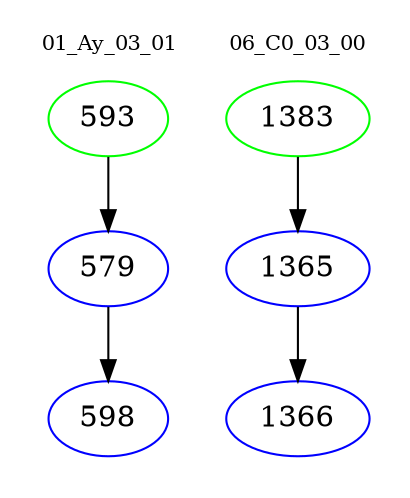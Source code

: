 digraph{
subgraph cluster_0 {
color = white
label = "01_Ay_03_01";
fontsize=10;
T0_593 [label="593", color="green"]
T0_593 -> T0_579 [color="black"]
T0_579 [label="579", color="blue"]
T0_579 -> T0_598 [color="black"]
T0_598 [label="598", color="blue"]
}
subgraph cluster_1 {
color = white
label = "06_C0_03_00";
fontsize=10;
T1_1383 [label="1383", color="green"]
T1_1383 -> T1_1365 [color="black"]
T1_1365 [label="1365", color="blue"]
T1_1365 -> T1_1366 [color="black"]
T1_1366 [label="1366", color="blue"]
}
}
